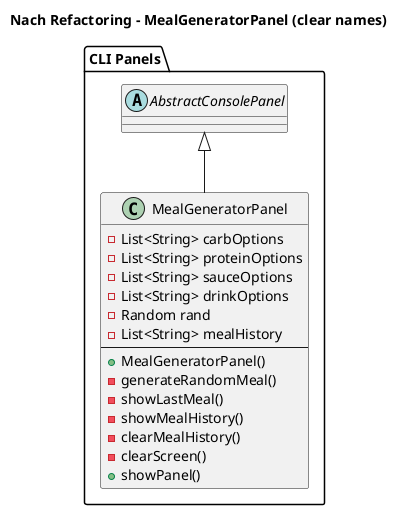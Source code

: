 @startuml
title "Nach Refactoring – MealGeneratorPanel (clear names)"

package "CLI Panels" {
    abstract class AbstractConsolePanel

    class MealGeneratorPanel {
        - List<String> carbOptions
        - List<String> proteinOptions
        - List<String> sauceOptions
        - List<String> drinkOptions
        - Random rand
        - List<String> mealHistory
        --
        + MealGeneratorPanel()
        - generateRandomMeal()
        - showLastMeal()
        - showMealHistory()
        - clearMealHistory()
        - clearScreen()
        + showPanel()
    }

    AbstractConsolePanel <|-- MealGeneratorPanel
}
@enduml
